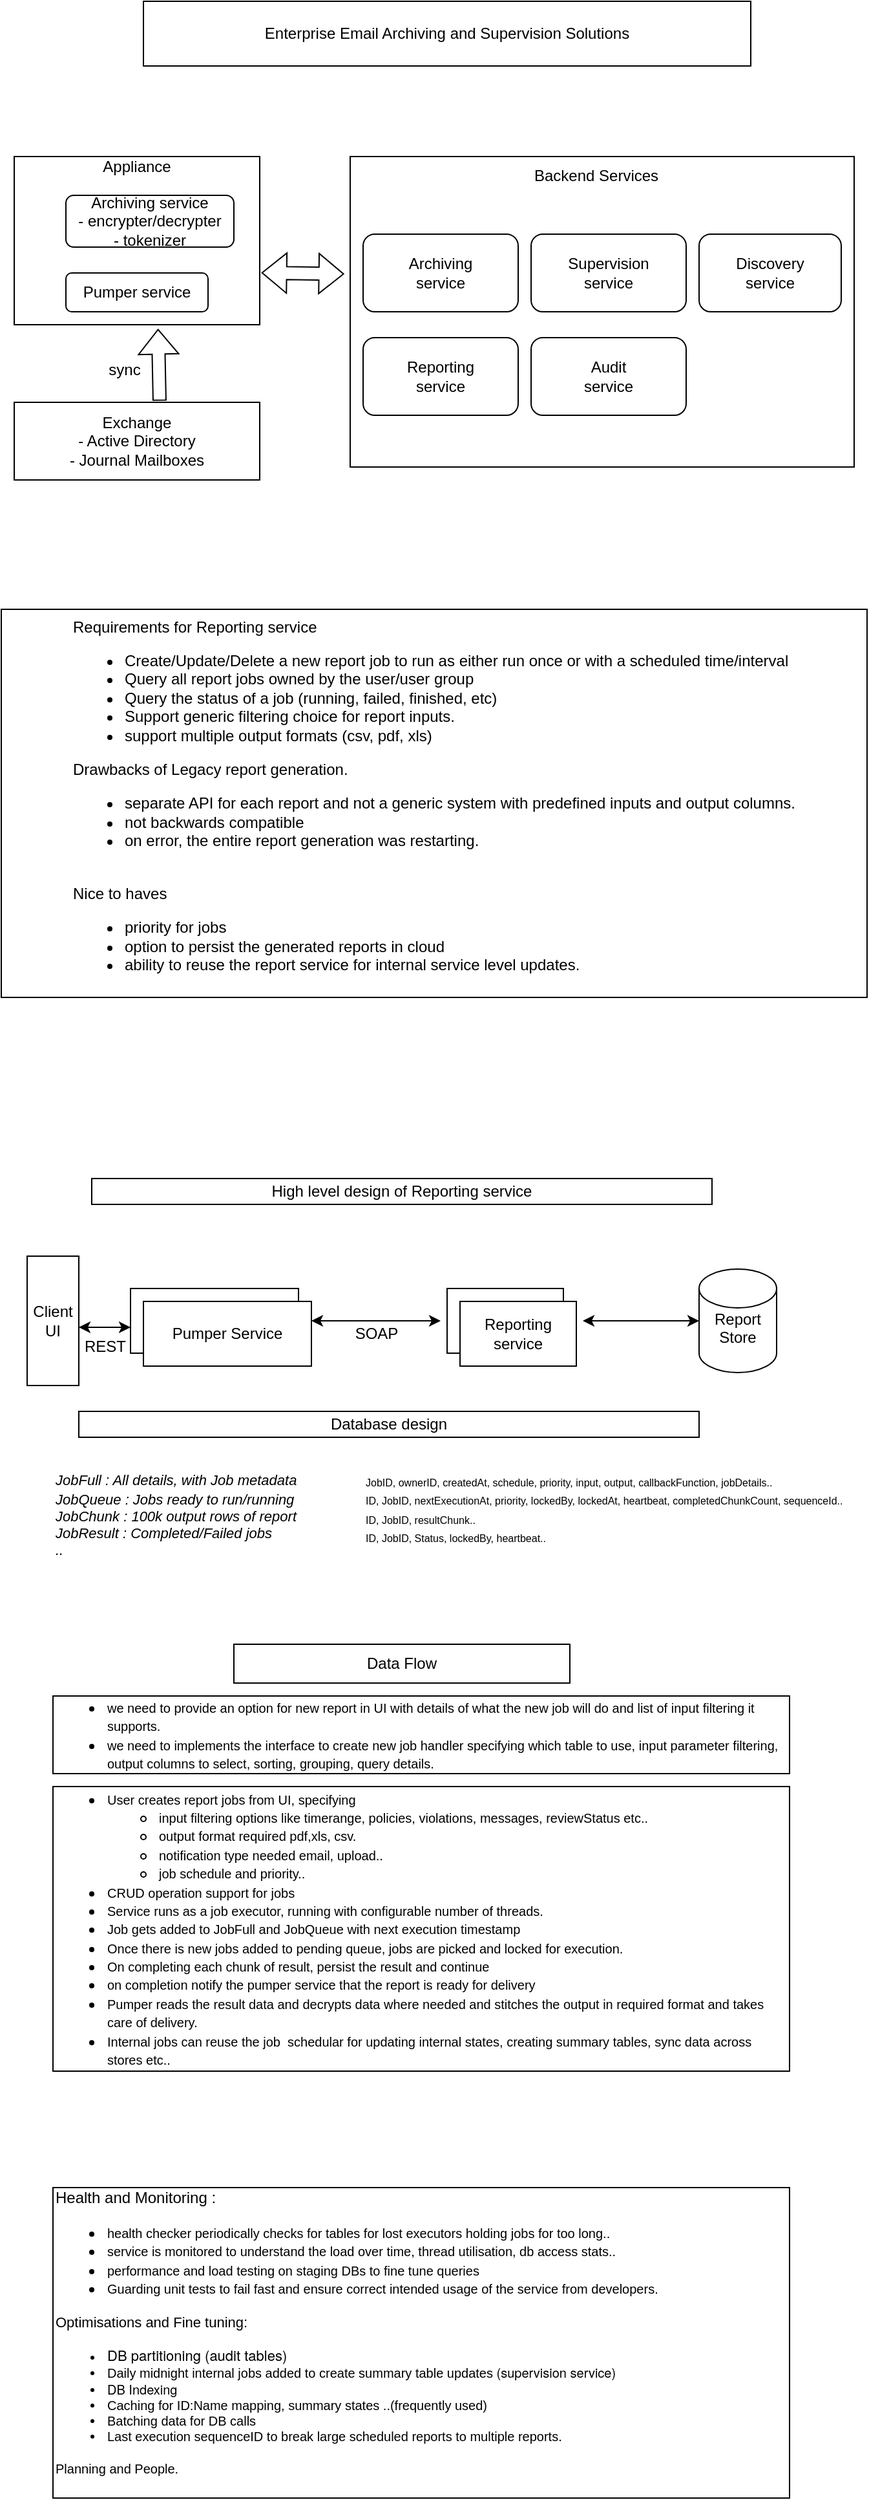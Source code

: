 <mxfile version="24.6.5" type="github">
  <diagram name="Page-1" id="atFdlXVNPNenRuwR08LR">
    <mxGraphModel dx="1074" dy="385" grid="1" gridSize="10" guides="1" tooltips="1" connect="1" arrows="1" fold="1" page="1" pageScale="1" pageWidth="850" pageHeight="1100" math="0" shadow="0">
      <root>
        <mxCell id="0" />
        <mxCell id="1" parent="0" />
        <mxCell id="uciV34WFaMNDTHBEuoeK-1" value="Appliance&lt;div&gt;&lt;br&gt;&lt;/div&gt;&lt;div&gt;&lt;br&gt;&lt;/div&gt;&lt;div&gt;&lt;br&gt;&lt;/div&gt;&lt;div&gt;&lt;br&gt;&lt;/div&gt;&lt;div&gt;&lt;br&gt;&lt;/div&gt;&lt;div&gt;&lt;br&gt;&lt;/div&gt;&lt;div&gt;&lt;br&gt;&lt;/div&gt;&lt;div&gt;&lt;br&gt;&lt;/div&gt;" style="rounded=0;whiteSpace=wrap;html=1;" parent="1" vertex="1">
          <mxGeometry x="100" y="160" width="190" height="130" as="geometry" />
        </mxCell>
        <mxCell id="uciV34WFaMNDTHBEuoeK-2" value="Exchange&lt;div&gt;- Active Directory&lt;/div&gt;&lt;div&gt;- Journal Mailboxes&lt;/div&gt;" style="rounded=0;whiteSpace=wrap;html=1;" parent="1" vertex="1">
          <mxGeometry x="100" y="350" width="190" height="60" as="geometry" />
        </mxCell>
        <mxCell id="uciV34WFaMNDTHBEuoeK-5" value="Archiving&amp;nbsp;&lt;span style=&quot;background-color: initial;&quot;&gt;service&lt;/span&gt;&lt;div&gt;&lt;span style=&quot;background-color: initial;&quot;&gt;- encrypter/decrypter&lt;/span&gt;&lt;/div&gt;&lt;div&gt;&lt;span style=&quot;background-color: initial;&quot;&gt;- tokenizer&lt;/span&gt;&lt;/div&gt;" style="rounded=1;whiteSpace=wrap;html=1;" parent="1" vertex="1">
          <mxGeometry x="140" y="190" width="130" height="40" as="geometry" />
        </mxCell>
        <mxCell id="uciV34WFaMNDTHBEuoeK-7" value="" style="rounded=0;whiteSpace=wrap;html=1;" parent="1" vertex="1">
          <mxGeometry x="360" y="160" width="390" height="240" as="geometry" />
        </mxCell>
        <mxCell id="uciV34WFaMNDTHBEuoeK-8" value="Reporting&lt;div&gt;service&lt;/div&gt;" style="rounded=1;whiteSpace=wrap;html=1;" parent="1" vertex="1">
          <mxGeometry x="370" y="300" width="120" height="60" as="geometry" />
        </mxCell>
        <mxCell id="uciV34WFaMNDTHBEuoeK-9" value="Audit&lt;div&gt;service&lt;/div&gt;" style="rounded=1;whiteSpace=wrap;html=1;" parent="1" vertex="1">
          <mxGeometry x="500" y="300" width="120" height="60" as="geometry" />
        </mxCell>
        <mxCell id="uciV34WFaMNDTHBEuoeK-10" value="Archiving&lt;div&gt;service&lt;/div&gt;" style="rounded=1;whiteSpace=wrap;html=1;" parent="1" vertex="1">
          <mxGeometry x="370" y="220" width="120" height="60" as="geometry" />
        </mxCell>
        <mxCell id="uciV34WFaMNDTHBEuoeK-11" value="Supervision&lt;div&gt;service&lt;/div&gt;" style="rounded=1;whiteSpace=wrap;html=1;" parent="1" vertex="1">
          <mxGeometry x="500" y="220" width="120" height="60" as="geometry" />
        </mxCell>
        <mxCell id="uciV34WFaMNDTHBEuoeK-12" value="Discovery&lt;div&gt;service&lt;/div&gt;" style="rounded=1;whiteSpace=wrap;html=1;" parent="1" vertex="1">
          <mxGeometry x="630" y="220" width="110" height="60" as="geometry" />
        </mxCell>
        <mxCell id="uciV34WFaMNDTHBEuoeK-13" value="Pumper service" style="rounded=1;whiteSpace=wrap;html=1;" parent="1" vertex="1">
          <mxGeometry x="140" y="250" width="110" height="30" as="geometry" />
        </mxCell>
        <mxCell id="uciV34WFaMNDTHBEuoeK-15" value="" style="shape=flexArrow;endArrow=classic;html=1;rounded=0;entryX=0.586;entryY=1.025;entryDx=0;entryDy=0;entryPerimeter=0;exitX=0.592;exitY=-0.02;exitDx=0;exitDy=0;exitPerimeter=0;" parent="1" source="uciV34WFaMNDTHBEuoeK-2" target="uciV34WFaMNDTHBEuoeK-1" edge="1">
          <mxGeometry width="50" height="50" relative="1" as="geometry">
            <mxPoint x="400" y="380" as="sourcePoint" />
            <mxPoint x="450" y="330" as="targetPoint" />
          </mxGeometry>
        </mxCell>
        <mxCell id="uciV34WFaMNDTHBEuoeK-17" value="sync" style="text;html=1;align=center;verticalAlign=middle;resizable=0;points=[];autosize=1;strokeColor=none;fillColor=none;" parent="1" vertex="1">
          <mxGeometry x="160" y="310" width="50" height="30" as="geometry" />
        </mxCell>
        <mxCell id="uciV34WFaMNDTHBEuoeK-20" value="" style="shape=flexArrow;endArrow=classic;startArrow=classic;html=1;rounded=0;exitX=1.007;exitY=0.691;exitDx=0;exitDy=0;exitPerimeter=0;entryX=-0.012;entryY=0.378;entryDx=0;entryDy=0;entryPerimeter=0;" parent="1" source="uciV34WFaMNDTHBEuoeK-1" target="uciV34WFaMNDTHBEuoeK-7" edge="1">
          <mxGeometry width="100" height="100" relative="1" as="geometry">
            <mxPoint x="370" y="400" as="sourcePoint" />
            <mxPoint x="470" y="300" as="targetPoint" />
          </mxGeometry>
        </mxCell>
        <mxCell id="uciV34WFaMNDTHBEuoeK-21" value="Backend Services" style="text;html=1;align=center;verticalAlign=middle;resizable=0;points=[];autosize=1;strokeColor=none;fillColor=none;" parent="1" vertex="1">
          <mxGeometry x="490" y="160" width="120" height="30" as="geometry" />
        </mxCell>
        <mxCell id="KOVVbHCTlGGZfohRkDMk-2" value="Enterprise Email Archiving and Supervision Solutions" style="rounded=0;whiteSpace=wrap;html=1;" parent="1" vertex="1">
          <mxGeometry x="200" y="40" width="470" height="50" as="geometry" />
        </mxCell>
        <mxCell id="KOVVbHCTlGGZfohRkDMk-3" value="&lt;div style=&quot;text-align: left;&quot;&gt;&lt;span style=&quot;background-color: initial;&quot;&gt;Requirements for Reporting service&lt;/span&gt;&lt;/div&gt;&lt;div&gt;&lt;ul&gt;&lt;li style=&quot;text-align: left;&quot;&gt;Create/Update/Delete a new report job to run as either run once or with a scheduled time/interval&lt;/li&gt;&lt;li style=&quot;text-align: left;&quot;&gt;&lt;span style=&quot;background-color: initial;&quot;&gt;Query all report jobs owned by the user/user group&lt;/span&gt;&lt;/li&gt;&lt;li style=&quot;text-align: left;&quot;&gt;Query the status of a job (running, failed, finished, etc)&amp;nbsp;&lt;/li&gt;&lt;li style=&quot;text-align: left;&quot;&gt;Support generic filtering choice for report inputs.&lt;/li&gt;&lt;li style=&quot;text-align: left;&quot;&gt;support multiple output formats (csv, pdf, xls)&lt;/li&gt;&lt;/ul&gt;&lt;/div&gt;&lt;div style=&quot;text-align: left;&quot;&gt;Drawbacks of Legacy report generation.&lt;/div&gt;&lt;div style=&quot;text-align: left;&quot;&gt;&lt;ul&gt;&lt;li&gt;separate API for each report and not a generic system with predefined inputs and output columns.&lt;/li&gt;&lt;li&gt;not backwards compatible&lt;/li&gt;&lt;li&gt;on error, the entire report generation was restarting.&lt;/li&gt;&lt;/ul&gt;&lt;div&gt;&lt;br&gt;&lt;/div&gt;&lt;div&gt;Nice to haves&lt;/div&gt;&lt;div&gt;&lt;ul&gt;&lt;li&gt;priority for jobs&lt;/li&gt;&lt;li style=&quot;text-align: left;&quot;&gt;option to persist the generated reports in cloud&lt;/li&gt;&lt;li&gt;ability to reuse the report service for internal service level updates.&lt;/li&gt;&lt;/ul&gt;&lt;/div&gt;&lt;/div&gt;" style="rounded=0;whiteSpace=wrap;html=1;" parent="1" vertex="1">
          <mxGeometry x="90" y="510" width="670" height="300" as="geometry" />
        </mxCell>
        <mxCell id="KOVVbHCTlGGZfohRkDMk-7" value="High level design of Reporting service" style="rounded=0;whiteSpace=wrap;html=1;" parent="1" vertex="1">
          <mxGeometry x="160" y="950" width="480" height="20" as="geometry" />
        </mxCell>
        <mxCell id="KOVVbHCTlGGZfohRkDMk-8" value="Pumper Service" style="rounded=0;whiteSpace=wrap;html=1;" parent="1" vertex="1">
          <mxGeometry x="190" y="1035" width="130" height="50" as="geometry" />
        </mxCell>
        <mxCell id="KOVVbHCTlGGZfohRkDMk-9" value="Reporting service" style="rounded=0;whiteSpace=wrap;html=1;" parent="1" vertex="1">
          <mxGeometry x="435" y="1035" width="90" height="50" as="geometry" />
        </mxCell>
        <mxCell id="KOVVbHCTlGGZfohRkDMk-10" value="Report&lt;div&gt;Store&lt;/div&gt;&lt;div&gt;&lt;br&gt;&lt;/div&gt;" style="shape=cylinder3;whiteSpace=wrap;html=1;boundedLbl=1;backgroundOutline=1;size=15;" parent="1" vertex="1">
          <mxGeometry x="630" y="1020" width="60" height="80" as="geometry" />
        </mxCell>
        <mxCell id="KOVVbHCTlGGZfohRkDMk-13" value="" style="endArrow=classic;startArrow=classic;html=1;rounded=0;" parent="1" edge="1">
          <mxGeometry width="50" height="50" relative="1" as="geometry">
            <mxPoint x="330" y="1060" as="sourcePoint" />
            <mxPoint x="430" y="1060" as="targetPoint" />
          </mxGeometry>
        </mxCell>
        <mxCell id="KOVVbHCTlGGZfohRkDMk-14" value="SOAP" style="text;html=1;align=center;verticalAlign=middle;resizable=0;points=[];autosize=1;strokeColor=none;fillColor=none;" parent="1" vertex="1">
          <mxGeometry x="350" y="1055" width="60" height="30" as="geometry" />
        </mxCell>
        <mxCell id="KOVVbHCTlGGZfohRkDMk-15" value="" style="endArrow=classic;startArrow=classic;html=1;rounded=0;entryX=0;entryY=0.5;entryDx=0;entryDy=0;entryPerimeter=0;" parent="1" target="KOVVbHCTlGGZfohRkDMk-10" edge="1">
          <mxGeometry width="50" height="50" relative="1" as="geometry">
            <mxPoint x="540" y="1060" as="sourcePoint" />
            <mxPoint x="680" y="1059.74" as="targetPoint" />
          </mxGeometry>
        </mxCell>
        <mxCell id="kCV1iPRDWKwrLifgBGbF-1" value="Reporting service" style="rounded=0;whiteSpace=wrap;html=1;align=center;" vertex="1" parent="1">
          <mxGeometry x="445" y="1045" width="90" height="50" as="geometry" />
        </mxCell>
        <mxCell id="kCV1iPRDWKwrLifgBGbF-3" value="Client&lt;div&gt;UI&lt;/div&gt;" style="rounded=0;whiteSpace=wrap;html=1;" vertex="1" parent="1">
          <mxGeometry x="110" y="1010" width="40" height="100" as="geometry" />
        </mxCell>
        <mxCell id="kCV1iPRDWKwrLifgBGbF-5" value="" style="endArrow=classic;startArrow=classic;html=1;rounded=0;" edge="1" parent="1" source="kCV1iPRDWKwrLifgBGbF-6">
          <mxGeometry width="50" height="50" relative="1" as="geometry">
            <mxPoint x="150" y="1065" as="sourcePoint" />
            <mxPoint x="190" y="1065" as="targetPoint" />
          </mxGeometry>
        </mxCell>
        <mxCell id="kCV1iPRDWKwrLifgBGbF-7" value="" style="endArrow=classic;startArrow=classic;html=1;rounded=0;" edge="1" parent="1" target="kCV1iPRDWKwrLifgBGbF-6">
          <mxGeometry width="50" height="50" relative="1" as="geometry">
            <mxPoint x="150" y="1065" as="sourcePoint" />
            <mxPoint x="190" y="1065" as="targetPoint" />
          </mxGeometry>
        </mxCell>
        <mxCell id="kCV1iPRDWKwrLifgBGbF-6" value="REST" style="text;html=1;align=center;verticalAlign=middle;resizable=0;points=[];autosize=1;strokeColor=none;fillColor=none;" vertex="1" parent="1">
          <mxGeometry x="140" y="1065" width="60" height="30" as="geometry" />
        </mxCell>
        <mxCell id="kCV1iPRDWKwrLifgBGbF-8" value="" style="endArrow=classic;startArrow=classic;html=1;rounded=0;" edge="1" parent="1">
          <mxGeometry width="50" height="50" relative="1" as="geometry">
            <mxPoint x="150" y="1065" as="sourcePoint" />
            <mxPoint x="190" y="1065" as="targetPoint" />
          </mxGeometry>
        </mxCell>
        <mxCell id="kCV1iPRDWKwrLifgBGbF-9" value="Pumper Service" style="rounded=0;whiteSpace=wrap;html=1;" vertex="1" parent="1">
          <mxGeometry x="200" y="1045" width="130" height="50" as="geometry" />
        </mxCell>
        <mxCell id="kCV1iPRDWKwrLifgBGbF-11" value="&lt;font style=&quot;font-size: 11px;&quot;&gt;&lt;i&gt;JobFull : All details, with Job metadata&lt;/i&gt;&lt;/font&gt;&lt;div&gt;&lt;i style=&quot;font-size: 11px; background-color: initial;&quot;&gt;JobQueue : Jobs ready to run/running&lt;/i&gt;&lt;div style=&quot;font-size: 11px;&quot;&gt;&lt;font style=&quot;font-size: 11px;&quot;&gt;&lt;i&gt;JobChunk : 100k output rows of report&lt;/i&gt;&lt;/font&gt;&lt;/div&gt;&lt;div style=&quot;font-size: 11px;&quot;&gt;&lt;font style=&quot;font-size: 11px;&quot;&gt;&lt;i&gt;JobResult : Completed/Failed jobs&lt;/i&gt;&lt;/font&gt;&lt;/div&gt;&lt;div style=&quot;font-size: 11px;&quot;&gt;&lt;font style=&quot;font-size: 11px;&quot;&gt;&lt;i&gt;..&lt;/i&gt;&lt;/font&gt;&lt;/div&gt;&lt;/div&gt;" style="text;html=1;align=left;verticalAlign=middle;resizable=0;points=[];autosize=1;strokeColor=none;fillColor=none;" vertex="1" parent="1">
          <mxGeometry x="130" y="1170" width="210" height="80" as="geometry" />
        </mxCell>
        <mxCell id="kCV1iPRDWKwrLifgBGbF-13" value="Database design" style="rounded=0;whiteSpace=wrap;html=1;" vertex="1" parent="1">
          <mxGeometry x="150" y="1130" width="480" height="20" as="geometry" />
        </mxCell>
        <mxCell id="kCV1iPRDWKwrLifgBGbF-14" value="&lt;div style=&quot;&quot;&gt;&lt;span style=&quot;font-size: 8px; background-color: initial;&quot;&gt;JobID, ownerID, createdAt, schedule, priority, input, output, callbackFunction, jobDetails..&lt;/span&gt;&lt;/div&gt;&lt;div style=&quot;&quot;&gt;&lt;font style=&quot;font-size: 8px;&quot;&gt;ID, JobID,&amp;nbsp;&lt;span style=&quot;background-color: initial;&quot;&gt;nextExecutionAt, priority, lockedBy, lockedAt, heartbeat, completedChunkCount, sequenceId..&lt;/span&gt;&lt;br&gt;&lt;/font&gt;&lt;/div&gt;&lt;div&gt;&lt;font style=&quot;font-size: 8px;&quot;&gt;ID, JobID, resultChunk..&lt;/font&gt;&lt;/div&gt;&lt;div&gt;&lt;span style=&quot;font-size: 8px; background-color: initial;&quot;&gt;ID, JobID, Status, lockedBy,&lt;/span&gt;&lt;span style=&quot;font-size: 8px; background-color: initial;&quot;&gt;&amp;nbsp;heartbeat&lt;/span&gt;&lt;span style=&quot;background-color: initial; font-size: 8px;&quot;&gt;..&lt;/span&gt;&lt;/div&gt;" style="text;html=1;align=left;verticalAlign=middle;resizable=0;points=[];autosize=1;strokeColor=none;fillColor=none;" vertex="1" parent="1">
          <mxGeometry x="370" y="1170" width="390" height="70" as="geometry" />
        </mxCell>
        <mxCell id="kCV1iPRDWKwrLifgBGbF-21" value="&lt;ul&gt;&lt;li&gt;&lt;span style=&quot;font-size: x-small; background-color: initial;&quot;&gt;User creates report jobs from UI, specifying&amp;nbsp;&lt;/span&gt;&lt;br&gt;&lt;/li&gt;&lt;ul&gt;&lt;li&gt;&lt;font size=&quot;1&quot;&gt;input filtering options like timerange, policies, violations, messages, reviewStatus etc..&lt;/font&gt;&lt;/li&gt;&lt;li&gt;&lt;font size=&quot;1&quot;&gt;output format required pdf,xls, csv.&lt;/font&gt;&lt;/li&gt;&lt;li&gt;&lt;font size=&quot;1&quot;&gt;notification type needed email, upload..&lt;/font&gt;&lt;/li&gt;&lt;li&gt;&lt;font size=&quot;1&quot;&gt;job schedule and priority..&lt;/font&gt;&lt;/li&gt;&lt;/ul&gt;&lt;li&gt;&lt;font size=&quot;1&quot;&gt;CRUD operation support for jobs&lt;/font&gt;&lt;/li&gt;&lt;li&gt;&lt;span style=&quot;font-size: x-small; background-color: initial;&quot;&gt;Service runs as a job executor, running with configurable number of threads.&lt;/span&gt;&lt;br&gt;&lt;/li&gt;&lt;li&gt;&lt;font size=&quot;1&quot;&gt;Job gets added to JobFull and JobQueue with next execution timestamp&lt;/font&gt;&lt;/li&gt;&lt;li&gt;&lt;font size=&quot;1&quot;&gt;Once there is new jobs added to pending queue, jobs are picked and locked for execution.&amp;nbsp;&lt;/font&gt;&lt;/li&gt;&lt;li&gt;&lt;font size=&quot;1&quot;&gt;On completing each chunk of result, persist the result and continue&amp;nbsp;&lt;/font&gt;&lt;/li&gt;&lt;li&gt;&lt;font size=&quot;1&quot;&gt;on completion notify the pumper service that the report is ready for delivery&lt;/font&gt;&lt;/li&gt;&lt;li&gt;&lt;font size=&quot;1&quot;&gt;Pumper reads the result data and decrypts data where needed and stitches the output in required format and takes care of delivery.&lt;/font&gt;&lt;/li&gt;&lt;li&gt;&lt;font size=&quot;1&quot;&gt;Internal jobs can reuse the job&amp;nbsp; schedular for updating internal states, creating summary tables, sync data across stores etc..&lt;/font&gt;&lt;/li&gt;&lt;/ul&gt;" style="rounded=0;whiteSpace=wrap;html=1;align=left;" vertex="1" parent="1">
          <mxGeometry x="130" y="1420" width="570" height="220" as="geometry" />
        </mxCell>
        <mxCell id="kCV1iPRDWKwrLifgBGbF-23" value="&lt;ul&gt;&lt;li&gt;&lt;span style=&quot;font-size: x-small; background-color: initial;&quot;&gt;we need to provide an option for new report in UI with details of what the new job will do and list of input filtering it supports.&amp;nbsp;&lt;/span&gt;&lt;br&gt;&lt;/li&gt;&lt;li&gt;&lt;font size=&quot;1&quot;&gt;we need to implements the interface to create new job handler specifying which table to use, input parameter filtering, output columns to select, sorting, grouping, query details.&lt;/font&gt;&lt;/li&gt;&lt;/ul&gt;" style="rounded=0;whiteSpace=wrap;html=1;align=left;" vertex="1" parent="1">
          <mxGeometry x="130" y="1350" width="570" height="60" as="geometry" />
        </mxCell>
        <mxCell id="kCV1iPRDWKwrLifgBGbF-24" value="Data Flow" style="whiteSpace=wrap;html=1;" vertex="1" parent="1">
          <mxGeometry x="270" y="1310" width="260" height="30" as="geometry" />
        </mxCell>
        <mxCell id="kCV1iPRDWKwrLifgBGbF-25" value="&lt;div&gt;&lt;span style=&quot;background-color: initial;&quot;&gt;Health and Monitoring :&amp;nbsp;&lt;/span&gt;&lt;div style=&quot;background-color: initial;&quot;&gt;&lt;/div&gt;&lt;ul&gt;&lt;li&gt;&lt;font size=&quot;1&quot;&gt;health checker periodically checks for tables for lost executors holding jobs for too long..&lt;/font&gt;&lt;/li&gt;&lt;li&gt;&lt;font size=&quot;1&quot;&gt;service is monitored to understand the load over time, thread utilisation, db access stats..&lt;/font&gt;&lt;/li&gt;&lt;li&gt;&lt;font size=&quot;1&quot;&gt;performance and load testing on staging DBs to fine tune queries&amp;nbsp;&lt;/font&gt;&lt;/li&gt;&lt;li&gt;&lt;font size=&quot;1&quot;&gt;Guarding unit tests to fail fast and ensure correct intended usage of the service from developers.&amp;nbsp;&lt;/font&gt;&lt;/li&gt;&lt;/ul&gt;&lt;/div&gt;&lt;font style=&quot;font-size: 11px;&quot;&gt;Optimisations and Fine tuning:&amp;nbsp;&lt;/font&gt;&lt;div style=&quot;&quot;&gt;&lt;ul style=&quot;font-size: 11px;&quot;&gt;&lt;li&gt;&lt;span style=&quot;font-family: &amp;quot;Helvetica Neue&amp;quot;; background-color: initial;&quot;&gt;DB partitioning (audit tables)&lt;/span&gt;&lt;/li&gt;&lt;li style=&quot;font-size: 10px;&quot;&gt;Daily midnight internal jobs added to create summary table updates&lt;span style=&quot;font-family: &amp;quot;Helvetica Neue&amp;quot;;&quot;&gt;&amp;nbsp;(supervision service)&lt;/span&gt;&lt;/li&gt;&lt;li style=&quot;font-size: 10px;&quot;&gt;&lt;font style=&quot;font-size: 10px;&quot; face=&quot;Helvetica Neue&quot;&gt;&lt;span style=&quot;&quot;&gt;DB Indexing&lt;/span&gt;&lt;/font&gt;&lt;/li&gt;&lt;li style=&quot;font-size: 10px;&quot;&gt;Caching for ID:Name mapping, summary states ..(frequently used)&lt;/li&gt;&lt;li style=&quot;font-size: 10px;&quot;&gt;Batching data for DB calls&lt;/li&gt;&lt;li style=&quot;font-size: 10px;&quot;&gt;Last execution sequenceID to break large scheduled reports to multiple reports.&lt;/li&gt;&lt;/ul&gt;&lt;div&gt;&lt;span style=&quot;font-size: 10px;&quot;&gt;Planning and People.&lt;/span&gt;&lt;/div&gt;&lt;div style=&quot;&quot;&gt;&lt;font face=&quot;Helvetica Neue&quot;&gt;&lt;span style=&quot;font-size: 10px;&quot;&gt;&lt;br&gt;&lt;/span&gt;&lt;/font&gt;&lt;/div&gt;&lt;/div&gt;" style="rounded=0;whiteSpace=wrap;html=1;align=left;" vertex="1" parent="1">
          <mxGeometry x="130" y="1730" width="570" height="240" as="geometry" />
        </mxCell>
      </root>
    </mxGraphModel>
  </diagram>
</mxfile>
